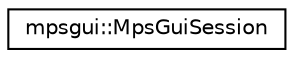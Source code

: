 digraph G
{
  edge [fontname="Helvetica",fontsize="10",labelfontname="Helvetica",labelfontsize="10"];
  node [fontname="Helvetica",fontsize="10",shape=record];
  rankdir=LR;
  Node1 [label="mpsgui::MpsGuiSession",height=0.2,width=0.4,color="black", fillcolor="white", style="filled",URL="$classmpsgui_1_1_mps_gui_session.html"];
}

